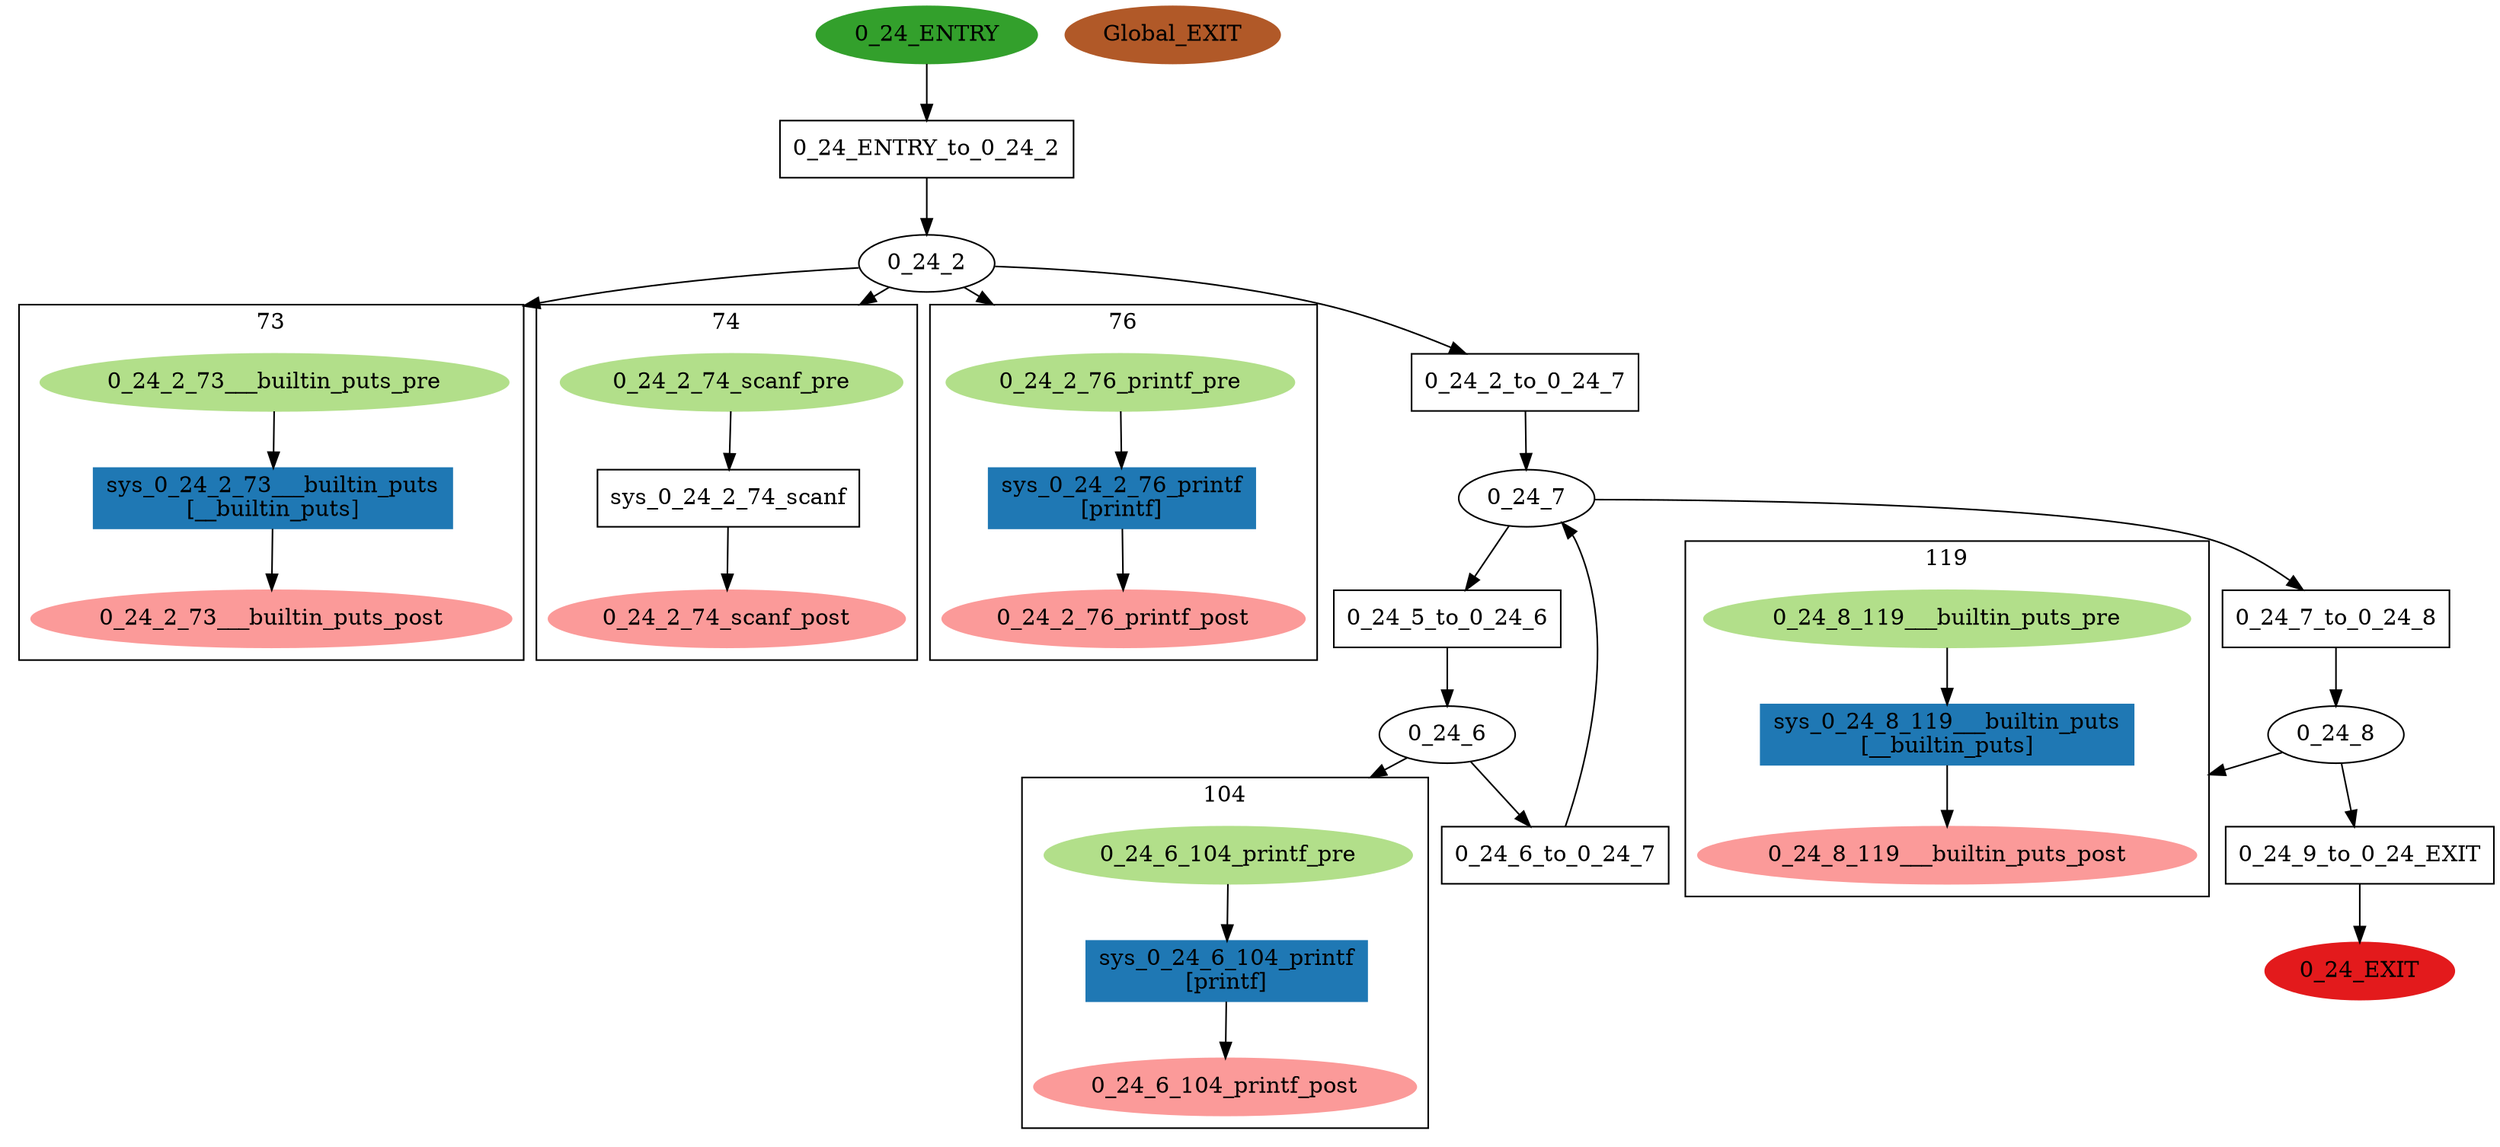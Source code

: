 digraph model { 
compound=true; 
node  [style="filled", colorscheme="paired12"];  "0_24_8" [shape=ellipse, style=""];
subgraph "cluster_0_24_8_119" { 
label="119"  "0_24_8_119___builtin_puts_post" [shape=ellipse, style=""];
  "0_24_8_119___builtin_puts_pre" [shape=ellipse, style=""];
  "sys_0_24_8_119___builtin_puts" [shape=box, style=""];
  "sys_0_24_8_119___builtin_puts" [color=2, style=filled];
  "sys_0_24_8_119___builtin_puts" [label="sys_0_24_8_119___builtin_puts\n[__builtin_puts]"];
  "sys_0_24_8_119___builtin_puts" -> "0_24_8_119___builtin_puts_post" [label="", arrowhead="normal"];
  "0_24_8_119___builtin_puts_pre" -> "sys_0_24_8_119___builtin_puts" [label="", arrowhead="normal"];
}
  "0_24_8" -> "0_24_8_119___builtin_puts_post" [lhead="cluster_0_24_8_119"];
  "0_24_8_119___builtin_puts_pre" [color=3, style=filled];
  "0_24_8_119___builtin_puts_post" [color=5, style=filled];
  "0_24_EXIT" [shape=ellipse, color=6, style=filled];
  "0_24_7" [shape=ellipse, style=""];
  "0_24_6" [shape=ellipse, style=""];
subgraph "cluster_0_24_6_104" { 
label="104"  "0_24_6_104_printf_pre" [shape=ellipse, style=""];
  "0_24_6_104_printf_post" [shape=ellipse, style=""];
  "sys_0_24_6_104_printf" [shape=box, style=""];
  "sys_0_24_6_104_printf" [color=2, style=filled];
  "sys_0_24_6_104_printf" [label="sys_0_24_6_104_printf\n[printf]"];
  "sys_0_24_6_104_printf" -> "0_24_6_104_printf_post" [label="", arrowhead="normal"];
  "0_24_6_104_printf_pre" -> "sys_0_24_6_104_printf" [label="", arrowhead="normal"];
}
  "0_24_6" -> "0_24_6_104_printf_pre" [lhead="cluster_0_24_6_104"];
  "0_24_6_104_printf_pre" [color=3, style=filled];
  "0_24_6_104_printf_post" [color=5, style=filled];
  "0_24_2" [shape=ellipse, style=""];
subgraph "cluster_0_24_2_73" { 
label="73"  "0_24_2_73___builtin_puts_pre" [shape=ellipse, style=""];
  "0_24_2_73___builtin_puts_post" [shape=ellipse, style=""];
  "sys_0_24_2_73___builtin_puts" [shape=box, style=""];
  "sys_0_24_2_73___builtin_puts" [color=2, style=filled];
  "sys_0_24_2_73___builtin_puts" [label="sys_0_24_2_73___builtin_puts\n[__builtin_puts]"];
  "0_24_2_73___builtin_puts_pre" -> "sys_0_24_2_73___builtin_puts" [label="", arrowhead="normal"];
  "sys_0_24_2_73___builtin_puts" -> "0_24_2_73___builtin_puts_post" [label="", arrowhead="normal"];
}
  "0_24_2" -> "0_24_2_73___builtin_puts_pre" [lhead="cluster_0_24_2_73"];
  "0_24_2_73___builtin_puts_pre" [color=3, style=filled];
  "0_24_2_73___builtin_puts_post" [color=5, style=filled];
subgraph "cluster_0_24_2_74" { 
label="74"  "0_24_2_74_scanf_pre" [shape=ellipse, style=""];
  "0_24_2_74_scanf_post" [shape=ellipse, style=""];
  "sys_0_24_2_74_scanf" [shape=box, style=""];
  "sys_0_24_2_74_scanf" [label="sys_0_24_2_74_scanf\n"];
  "0_24_2_74_scanf_pre" -> "sys_0_24_2_74_scanf" [label="", arrowhead="normal"];
  "sys_0_24_2_74_scanf" -> "0_24_2_74_scanf_post" [label="", arrowhead="normal"];
}
  "0_24_2" -> "0_24_2_74_scanf_pre" [lhead="cluster_0_24_2_74"];
  "0_24_2_74_scanf_pre" [color=3, style=filled];
  "0_24_2_74_scanf_post" [color=5, style=filled];
subgraph "cluster_0_24_2_76" { 
label="76"  "0_24_2_76_printf_pre" [shape=ellipse, style=""];
  "0_24_2_76_printf_post" [shape=ellipse, style=""];
  "sys_0_24_2_76_printf" [shape=box, style=""];
  "sys_0_24_2_76_printf" [color=2, style=filled];
  "sys_0_24_2_76_printf" [label="sys_0_24_2_76_printf\n[printf]"];
  "sys_0_24_2_76_printf" -> "0_24_2_76_printf_post" [label="", arrowhead="normal"];
  "0_24_2_76_printf_pre" -> "sys_0_24_2_76_printf" [label="", arrowhead="normal"];
}
  "0_24_2" -> "0_24_2_76_printf_pre" [lhead="cluster_0_24_2_76"];
  "0_24_2_76_printf_pre" [color=3, style=filled];
  "0_24_2_76_printf_post" [color=5, style=filled];
  "0_24_ENTRY" [shape=ellipse, color=4, style=filled];
  "Global_EXIT" [shape=ellipse, color=12, style=filled];
  "0_24_6_to_0_24_7" [shape=box, style=""];
  "0_24_6_to_0_24_7" [label="0_24_6_to_0_24_7\n"];
  "0_24_ENTRY_to_0_24_2" [shape=box, style=""];
  "0_24_ENTRY_to_0_24_2" [label="0_24_ENTRY_to_0_24_2\n"];
  "0_24_7_to_0_24_8" [shape=box, style=""];
  "0_24_7_to_0_24_8" [label="0_24_7_to_0_24_8\n"];
  "0_24_9_to_0_24_EXIT" [shape=box, style=""];
  "0_24_9_to_0_24_EXIT" [label="0_24_9_to_0_24_EXIT\n"];
  "0_24_2_to_0_24_7" [shape=box, style=""];
  "0_24_2_to_0_24_7" [label="0_24_2_to_0_24_7\n"];
  "0_24_5_to_0_24_6" [shape=box, style=""];
  "0_24_5_to_0_24_6" [label="0_24_5_to_0_24_6\n"];
  "0_24_7_to_0_24_8" -> "0_24_8" [label="", arrowhead="normal"];
  "0_24_6_to_0_24_7" -> "0_24_7" [label="", arrowhead="normal"];
  "0_24_9_to_0_24_EXIT" -> "0_24_EXIT" [label="", arrowhead="normal"];
  "0_24_8" -> "0_24_9_to_0_24_EXIT" [label="", arrowhead="normal"];
  "0_24_5_to_0_24_6" -> "0_24_6" [label="", arrowhead="normal"];
  "0_24_ENTRY_to_0_24_2" -> "0_24_2" [label="", arrowhead="normal"];
  "0_24_7" -> "0_24_5_to_0_24_6" [label="", arrowhead="normal"];
  "0_24_ENTRY" -> "0_24_ENTRY_to_0_24_2" [label="", arrowhead="normal"];
  "0_24_2" -> "0_24_2_to_0_24_7" [label="", arrowhead="normal"];
  "0_24_7" -> "0_24_7_to_0_24_8" [label="", arrowhead="normal"];
  "0_24_2_to_0_24_7" -> "0_24_7" [label="", arrowhead="normal"];
  "0_24_6" -> "0_24_6_to_0_24_7" [label="", arrowhead="normal"];
}
